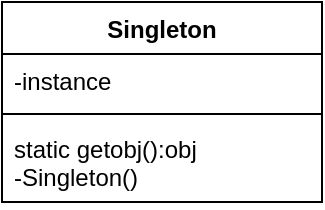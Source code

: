 <mxfile version="13.0.9" type="device"><diagram id="rczm5wDApn0wIVwfRw5E" name="Page-1"><mxGraphModel dx="868" dy="482" grid="1" gridSize="10" guides="1" tooltips="1" connect="1" arrows="1" fold="1" page="1" pageScale="1" pageWidth="850" pageHeight="1100" math="0" shadow="0"><root><mxCell id="0"/><mxCell id="1" parent="0"/><mxCell id="OoVtD-d9ZZKcGW1Z7HMd-9" value="Singleton" style="swimlane;fontStyle=1;align=center;verticalAlign=top;childLayout=stackLayout;horizontal=1;startSize=26;horizontalStack=0;resizeParent=1;resizeParentMax=0;resizeLast=0;collapsible=1;marginBottom=0;" vertex="1" parent="1"><mxGeometry x="340" y="210" width="160" height="100" as="geometry"/></mxCell><mxCell id="OoVtD-d9ZZKcGW1Z7HMd-10" value="-instance" style="text;strokeColor=none;fillColor=none;align=left;verticalAlign=top;spacingLeft=4;spacingRight=4;overflow=hidden;rotatable=0;points=[[0,0.5],[1,0.5]];portConstraint=eastwest;" vertex="1" parent="OoVtD-d9ZZKcGW1Z7HMd-9"><mxGeometry y="26" width="160" height="26" as="geometry"/></mxCell><mxCell id="OoVtD-d9ZZKcGW1Z7HMd-11" value="" style="line;strokeWidth=1;fillColor=none;align=left;verticalAlign=middle;spacingTop=-1;spacingLeft=3;spacingRight=3;rotatable=0;labelPosition=right;points=[];portConstraint=eastwest;" vertex="1" parent="OoVtD-d9ZZKcGW1Z7HMd-9"><mxGeometry y="52" width="160" height="8" as="geometry"/></mxCell><mxCell id="OoVtD-d9ZZKcGW1Z7HMd-12" value="static getobj():obj &#10;-Singleton()" style="text;strokeColor=none;fillColor=none;align=left;verticalAlign=top;spacingLeft=4;spacingRight=4;overflow=hidden;rotatable=0;points=[[0,0.5],[1,0.5]];portConstraint=eastwest;" vertex="1" parent="OoVtD-d9ZZKcGW1Z7HMd-9"><mxGeometry y="60" width="160" height="40" as="geometry"/></mxCell></root></mxGraphModel></diagram></mxfile>